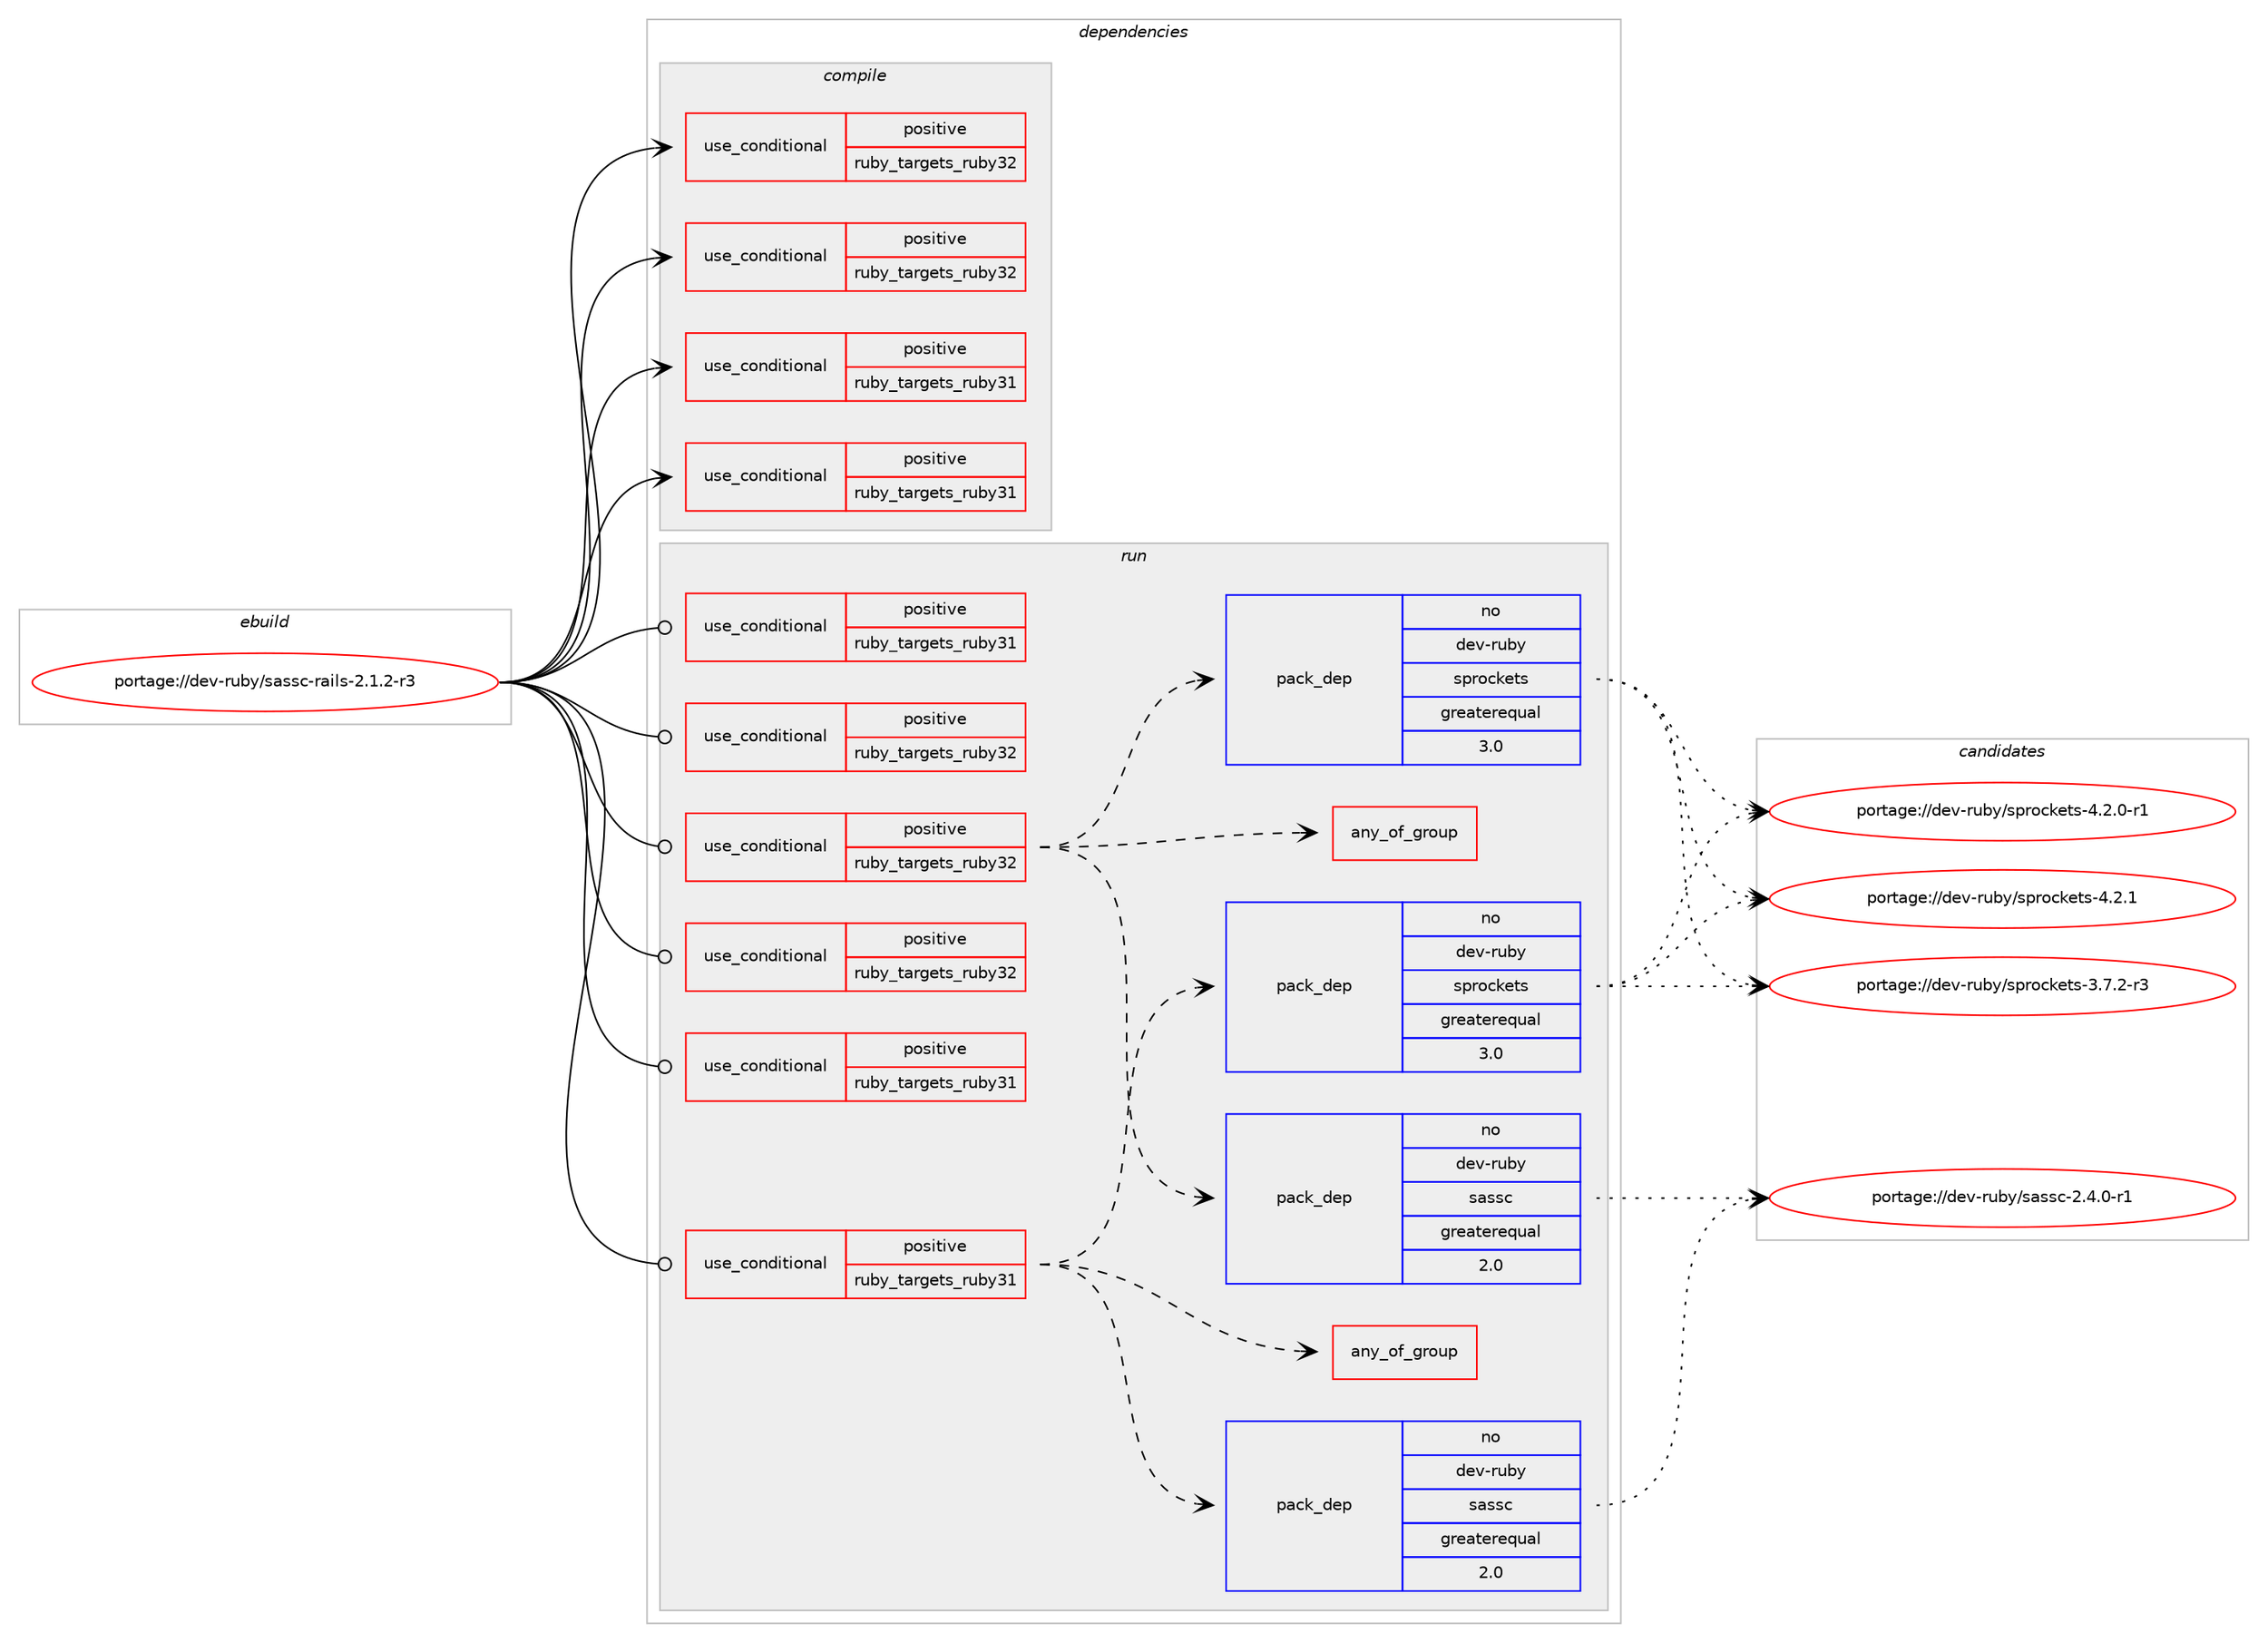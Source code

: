 digraph prolog {

# *************
# Graph options
# *************

newrank=true;
concentrate=true;
compound=true;
graph [rankdir=LR,fontname=Helvetica,fontsize=10,ranksep=1.5];#, ranksep=2.5, nodesep=0.2];
edge  [arrowhead=vee];
node  [fontname=Helvetica,fontsize=10];

# **********
# The ebuild
# **********

subgraph cluster_leftcol {
color=gray;
rank=same;
label=<<i>ebuild</i>>;
id [label="portage://dev-ruby/sassc-rails-2.1.2-r3", color=red, width=4, href="../dev-ruby/sassc-rails-2.1.2-r3.svg"];
}

# ****************
# The dependencies
# ****************

subgraph cluster_midcol {
color=gray;
label=<<i>dependencies</i>>;
subgraph cluster_compile {
fillcolor="#eeeeee";
style=filled;
label=<<i>compile</i>>;
subgraph cond54779 {
dependency103673 [label=<<TABLE BORDER="0" CELLBORDER="1" CELLSPACING="0" CELLPADDING="4"><TR><TD ROWSPAN="3" CELLPADDING="10">use_conditional</TD></TR><TR><TD>positive</TD></TR><TR><TD>ruby_targets_ruby31</TD></TR></TABLE>>, shape=none, color=red];
# *** BEGIN UNKNOWN DEPENDENCY TYPE (TODO) ***
# dependency103673 -> package_dependency(portage://dev-ruby/sassc-rails-2.1.2-r3,install,no,dev-lang,ruby,none,[,,],[slot(3.1)],[])
# *** END UNKNOWN DEPENDENCY TYPE (TODO) ***

}
id:e -> dependency103673:w [weight=20,style="solid",arrowhead="vee"];
subgraph cond54780 {
dependency103674 [label=<<TABLE BORDER="0" CELLBORDER="1" CELLSPACING="0" CELLPADDING="4"><TR><TD ROWSPAN="3" CELLPADDING="10">use_conditional</TD></TR><TR><TD>positive</TD></TR><TR><TD>ruby_targets_ruby31</TD></TR></TABLE>>, shape=none, color=red];
# *** BEGIN UNKNOWN DEPENDENCY TYPE (TODO) ***
# dependency103674 -> package_dependency(portage://dev-ruby/sassc-rails-2.1.2-r3,install,no,virtual,rubygems,none,[,,],[],[use(enable(ruby_targets_ruby31),negative)])
# *** END UNKNOWN DEPENDENCY TYPE (TODO) ***

}
id:e -> dependency103674:w [weight=20,style="solid",arrowhead="vee"];
subgraph cond54781 {
dependency103675 [label=<<TABLE BORDER="0" CELLBORDER="1" CELLSPACING="0" CELLPADDING="4"><TR><TD ROWSPAN="3" CELLPADDING="10">use_conditional</TD></TR><TR><TD>positive</TD></TR><TR><TD>ruby_targets_ruby32</TD></TR></TABLE>>, shape=none, color=red];
# *** BEGIN UNKNOWN DEPENDENCY TYPE (TODO) ***
# dependency103675 -> package_dependency(portage://dev-ruby/sassc-rails-2.1.2-r3,install,no,dev-lang,ruby,none,[,,],[slot(3.2)],[])
# *** END UNKNOWN DEPENDENCY TYPE (TODO) ***

}
id:e -> dependency103675:w [weight=20,style="solid",arrowhead="vee"];
subgraph cond54782 {
dependency103676 [label=<<TABLE BORDER="0" CELLBORDER="1" CELLSPACING="0" CELLPADDING="4"><TR><TD ROWSPAN="3" CELLPADDING="10">use_conditional</TD></TR><TR><TD>positive</TD></TR><TR><TD>ruby_targets_ruby32</TD></TR></TABLE>>, shape=none, color=red];
# *** BEGIN UNKNOWN DEPENDENCY TYPE (TODO) ***
# dependency103676 -> package_dependency(portage://dev-ruby/sassc-rails-2.1.2-r3,install,no,virtual,rubygems,none,[,,],[],[use(enable(ruby_targets_ruby32),negative)])
# *** END UNKNOWN DEPENDENCY TYPE (TODO) ***

}
id:e -> dependency103676:w [weight=20,style="solid",arrowhead="vee"];
}
subgraph cluster_compileandrun {
fillcolor="#eeeeee";
style=filled;
label=<<i>compile and run</i>>;
}
subgraph cluster_run {
fillcolor="#eeeeee";
style=filled;
label=<<i>run</i>>;
subgraph cond54783 {
dependency103677 [label=<<TABLE BORDER="0" CELLBORDER="1" CELLSPACING="0" CELLPADDING="4"><TR><TD ROWSPAN="3" CELLPADDING="10">use_conditional</TD></TR><TR><TD>positive</TD></TR><TR><TD>ruby_targets_ruby31</TD></TR></TABLE>>, shape=none, color=red];
# *** BEGIN UNKNOWN DEPENDENCY TYPE (TODO) ***
# dependency103677 -> package_dependency(portage://dev-ruby/sassc-rails-2.1.2-r3,run,no,dev-lang,ruby,none,[,,],[slot(3.1)],[])
# *** END UNKNOWN DEPENDENCY TYPE (TODO) ***

}
id:e -> dependency103677:w [weight=20,style="solid",arrowhead="odot"];
subgraph cond54784 {
dependency103678 [label=<<TABLE BORDER="0" CELLBORDER="1" CELLSPACING="0" CELLPADDING="4"><TR><TD ROWSPAN="3" CELLPADDING="10">use_conditional</TD></TR><TR><TD>positive</TD></TR><TR><TD>ruby_targets_ruby31</TD></TR></TABLE>>, shape=none, color=red];
subgraph pack47527 {
dependency103679 [label=<<TABLE BORDER="0" CELLBORDER="1" CELLSPACING="0" CELLPADDING="4" WIDTH="220"><TR><TD ROWSPAN="6" CELLPADDING="30">pack_dep</TD></TR><TR><TD WIDTH="110">no</TD></TR><TR><TD>dev-ruby</TD></TR><TR><TD>sassc</TD></TR><TR><TD>greaterequal</TD></TR><TR><TD>2.0</TD></TR></TABLE>>, shape=none, color=blue];
}
dependency103678:e -> dependency103679:w [weight=20,style="dashed",arrowhead="vee"];
# *** BEGIN UNKNOWN DEPENDENCY TYPE (TODO) ***
# dependency103678 -> package_dependency(portage://dev-ruby/sassc-rails-2.1.2-r3,run,no,dev-ruby,tilt,none,[,,],any_different_slot,[use(enable(ruby_targets_ruby31),negative)])
# *** END UNKNOWN DEPENDENCY TYPE (TODO) ***

subgraph any1225 {
dependency103680 [label=<<TABLE BORDER="0" CELLBORDER="1" CELLSPACING="0" CELLPADDING="4"><TR><TD CELLPADDING="10">any_of_group</TD></TR></TABLE>>, shape=none, color=red];# *** BEGIN UNKNOWN DEPENDENCY TYPE (TODO) ***
# dependency103680 -> package_dependency(portage://dev-ruby/sassc-rails-2.1.2-r3,run,no,dev-ruby,railties,none,[,,],[slot(7.0)],[use(enable(ruby_targets_ruby31),negative)])
# *** END UNKNOWN DEPENDENCY TYPE (TODO) ***

# *** BEGIN UNKNOWN DEPENDENCY TYPE (TODO) ***
# dependency103680 -> package_dependency(portage://dev-ruby/sassc-rails-2.1.2-r3,run,no,dev-ruby,railties,none,[,,],[slot(6.1)],[use(enable(ruby_targets_ruby31),negative)])
# *** END UNKNOWN DEPENDENCY TYPE (TODO) ***

}
dependency103678:e -> dependency103680:w [weight=20,style="dashed",arrowhead="vee"];
subgraph pack47528 {
dependency103681 [label=<<TABLE BORDER="0" CELLBORDER="1" CELLSPACING="0" CELLPADDING="4" WIDTH="220"><TR><TD ROWSPAN="6" CELLPADDING="30">pack_dep</TD></TR><TR><TD WIDTH="110">no</TD></TR><TR><TD>dev-ruby</TD></TR><TR><TD>sprockets</TD></TR><TR><TD>greaterequal</TD></TR><TR><TD>3.0</TD></TR></TABLE>>, shape=none, color=blue];
}
dependency103678:e -> dependency103681:w [weight=20,style="dashed",arrowhead="vee"];
# *** BEGIN UNKNOWN DEPENDENCY TYPE (TODO) ***
# dependency103678 -> package_dependency(portage://dev-ruby/sassc-rails-2.1.2-r3,run,no,dev-ruby,sprockets-rails,none,[,,],any_different_slot,[use(enable(ruby_targets_ruby31),negative)])
# *** END UNKNOWN DEPENDENCY TYPE (TODO) ***

}
id:e -> dependency103678:w [weight=20,style="solid",arrowhead="odot"];
subgraph cond54785 {
dependency103682 [label=<<TABLE BORDER="0" CELLBORDER="1" CELLSPACING="0" CELLPADDING="4"><TR><TD ROWSPAN="3" CELLPADDING="10">use_conditional</TD></TR><TR><TD>positive</TD></TR><TR><TD>ruby_targets_ruby31</TD></TR></TABLE>>, shape=none, color=red];
# *** BEGIN UNKNOWN DEPENDENCY TYPE (TODO) ***
# dependency103682 -> package_dependency(portage://dev-ruby/sassc-rails-2.1.2-r3,run,no,virtual,rubygems,none,[,,],[],[use(enable(ruby_targets_ruby31),negative)])
# *** END UNKNOWN DEPENDENCY TYPE (TODO) ***

}
id:e -> dependency103682:w [weight=20,style="solid",arrowhead="odot"];
subgraph cond54786 {
dependency103683 [label=<<TABLE BORDER="0" CELLBORDER="1" CELLSPACING="0" CELLPADDING="4"><TR><TD ROWSPAN="3" CELLPADDING="10">use_conditional</TD></TR><TR><TD>positive</TD></TR><TR><TD>ruby_targets_ruby32</TD></TR></TABLE>>, shape=none, color=red];
# *** BEGIN UNKNOWN DEPENDENCY TYPE (TODO) ***
# dependency103683 -> package_dependency(portage://dev-ruby/sassc-rails-2.1.2-r3,run,no,dev-lang,ruby,none,[,,],[slot(3.2)],[])
# *** END UNKNOWN DEPENDENCY TYPE (TODO) ***

}
id:e -> dependency103683:w [weight=20,style="solid",arrowhead="odot"];
subgraph cond54787 {
dependency103684 [label=<<TABLE BORDER="0" CELLBORDER="1" CELLSPACING="0" CELLPADDING="4"><TR><TD ROWSPAN="3" CELLPADDING="10">use_conditional</TD></TR><TR><TD>positive</TD></TR><TR><TD>ruby_targets_ruby32</TD></TR></TABLE>>, shape=none, color=red];
subgraph pack47529 {
dependency103685 [label=<<TABLE BORDER="0" CELLBORDER="1" CELLSPACING="0" CELLPADDING="4" WIDTH="220"><TR><TD ROWSPAN="6" CELLPADDING="30">pack_dep</TD></TR><TR><TD WIDTH="110">no</TD></TR><TR><TD>dev-ruby</TD></TR><TR><TD>sassc</TD></TR><TR><TD>greaterequal</TD></TR><TR><TD>2.0</TD></TR></TABLE>>, shape=none, color=blue];
}
dependency103684:e -> dependency103685:w [weight=20,style="dashed",arrowhead="vee"];
# *** BEGIN UNKNOWN DEPENDENCY TYPE (TODO) ***
# dependency103684 -> package_dependency(portage://dev-ruby/sassc-rails-2.1.2-r3,run,no,dev-ruby,tilt,none,[,,],any_different_slot,[use(enable(ruby_targets_ruby32),negative)])
# *** END UNKNOWN DEPENDENCY TYPE (TODO) ***

subgraph any1226 {
dependency103686 [label=<<TABLE BORDER="0" CELLBORDER="1" CELLSPACING="0" CELLPADDING="4"><TR><TD CELLPADDING="10">any_of_group</TD></TR></TABLE>>, shape=none, color=red];# *** BEGIN UNKNOWN DEPENDENCY TYPE (TODO) ***
# dependency103686 -> package_dependency(portage://dev-ruby/sassc-rails-2.1.2-r3,run,no,dev-ruby,railties,none,[,,],[slot(7.0)],[use(enable(ruby_targets_ruby32),negative)])
# *** END UNKNOWN DEPENDENCY TYPE (TODO) ***

# *** BEGIN UNKNOWN DEPENDENCY TYPE (TODO) ***
# dependency103686 -> package_dependency(portage://dev-ruby/sassc-rails-2.1.2-r3,run,no,dev-ruby,railties,none,[,,],[slot(6.1)],[use(enable(ruby_targets_ruby32),negative)])
# *** END UNKNOWN DEPENDENCY TYPE (TODO) ***

}
dependency103684:e -> dependency103686:w [weight=20,style="dashed",arrowhead="vee"];
subgraph pack47530 {
dependency103687 [label=<<TABLE BORDER="0" CELLBORDER="1" CELLSPACING="0" CELLPADDING="4" WIDTH="220"><TR><TD ROWSPAN="6" CELLPADDING="30">pack_dep</TD></TR><TR><TD WIDTH="110">no</TD></TR><TR><TD>dev-ruby</TD></TR><TR><TD>sprockets</TD></TR><TR><TD>greaterequal</TD></TR><TR><TD>3.0</TD></TR></TABLE>>, shape=none, color=blue];
}
dependency103684:e -> dependency103687:w [weight=20,style="dashed",arrowhead="vee"];
# *** BEGIN UNKNOWN DEPENDENCY TYPE (TODO) ***
# dependency103684 -> package_dependency(portage://dev-ruby/sassc-rails-2.1.2-r3,run,no,dev-ruby,sprockets-rails,none,[,,],any_different_slot,[use(enable(ruby_targets_ruby32),negative)])
# *** END UNKNOWN DEPENDENCY TYPE (TODO) ***

}
id:e -> dependency103684:w [weight=20,style="solid",arrowhead="odot"];
subgraph cond54788 {
dependency103688 [label=<<TABLE BORDER="0" CELLBORDER="1" CELLSPACING="0" CELLPADDING="4"><TR><TD ROWSPAN="3" CELLPADDING="10">use_conditional</TD></TR><TR><TD>positive</TD></TR><TR><TD>ruby_targets_ruby32</TD></TR></TABLE>>, shape=none, color=red];
# *** BEGIN UNKNOWN DEPENDENCY TYPE (TODO) ***
# dependency103688 -> package_dependency(portage://dev-ruby/sassc-rails-2.1.2-r3,run,no,virtual,rubygems,none,[,,],[],[use(enable(ruby_targets_ruby32),negative)])
# *** END UNKNOWN DEPENDENCY TYPE (TODO) ***

}
id:e -> dependency103688:w [weight=20,style="solid",arrowhead="odot"];
}
}

# **************
# The candidates
# **************

subgraph cluster_choices {
rank=same;
color=gray;
label=<<i>candidates</i>>;

subgraph choice47527 {
color=black;
nodesep=1;
choice10010111845114117981214711597115115994550465246484511449 [label="portage://dev-ruby/sassc-2.4.0-r1", color=red, width=4,href="../dev-ruby/sassc-2.4.0-r1.svg"];
dependency103679:e -> choice10010111845114117981214711597115115994550465246484511449:w [style=dotted,weight="100"];
}
subgraph choice47528 {
color=black;
nodesep=1;
choice100101118451141179812147115112114111991071011161154551465546504511451 [label="portage://dev-ruby/sprockets-3.7.2-r3", color=red, width=4,href="../dev-ruby/sprockets-3.7.2-r3.svg"];
choice100101118451141179812147115112114111991071011161154552465046484511449 [label="portage://dev-ruby/sprockets-4.2.0-r1", color=red, width=4,href="../dev-ruby/sprockets-4.2.0-r1.svg"];
choice10010111845114117981214711511211411199107101116115455246504649 [label="portage://dev-ruby/sprockets-4.2.1", color=red, width=4,href="../dev-ruby/sprockets-4.2.1.svg"];
dependency103681:e -> choice100101118451141179812147115112114111991071011161154551465546504511451:w [style=dotted,weight="100"];
dependency103681:e -> choice100101118451141179812147115112114111991071011161154552465046484511449:w [style=dotted,weight="100"];
dependency103681:e -> choice10010111845114117981214711511211411199107101116115455246504649:w [style=dotted,weight="100"];
}
subgraph choice47529 {
color=black;
nodesep=1;
choice10010111845114117981214711597115115994550465246484511449 [label="portage://dev-ruby/sassc-2.4.0-r1", color=red, width=4,href="../dev-ruby/sassc-2.4.0-r1.svg"];
dependency103685:e -> choice10010111845114117981214711597115115994550465246484511449:w [style=dotted,weight="100"];
}
subgraph choice47530 {
color=black;
nodesep=1;
choice100101118451141179812147115112114111991071011161154551465546504511451 [label="portage://dev-ruby/sprockets-3.7.2-r3", color=red, width=4,href="../dev-ruby/sprockets-3.7.2-r3.svg"];
choice100101118451141179812147115112114111991071011161154552465046484511449 [label="portage://dev-ruby/sprockets-4.2.0-r1", color=red, width=4,href="../dev-ruby/sprockets-4.2.0-r1.svg"];
choice10010111845114117981214711511211411199107101116115455246504649 [label="portage://dev-ruby/sprockets-4.2.1", color=red, width=4,href="../dev-ruby/sprockets-4.2.1.svg"];
dependency103687:e -> choice100101118451141179812147115112114111991071011161154551465546504511451:w [style=dotted,weight="100"];
dependency103687:e -> choice100101118451141179812147115112114111991071011161154552465046484511449:w [style=dotted,weight="100"];
dependency103687:e -> choice10010111845114117981214711511211411199107101116115455246504649:w [style=dotted,weight="100"];
}
}

}
